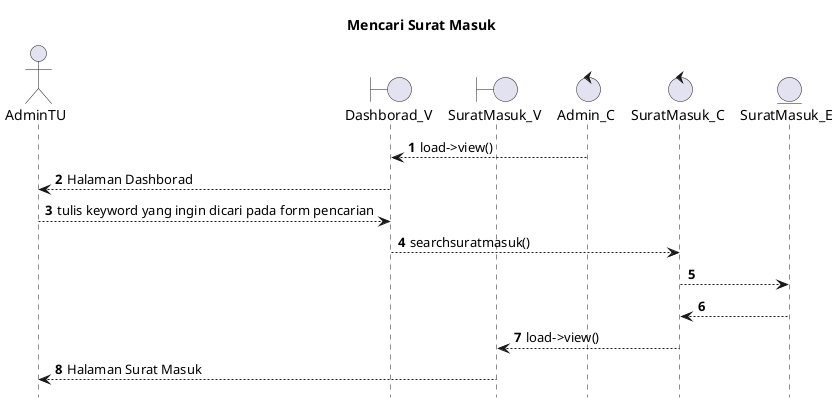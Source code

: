@startuml

autonumber
hide footbox
title Mencari Surat Masuk

Actor AdminTU
boundary Dashborad_V
boundary SuratMasuk_V
control Admin_C
control SuratMasuk_C
Entity SuratMasuk_E

Admin_C --> Dashborad_V: load->view()
Dashborad_V --> AdminTU: Halaman Dashborad
AdminTU --> Dashborad_V: tulis keyword yang ingin dicari pada form pencarian
Dashborad_V --> SuratMasuk_C: searchsuratmasuk()
SuratMasuk_C --> SuratMasuk_E:
    
    SuratMasuk_E --> SuratMasuk_C:
    SuratMasuk_C --> SuratMasuk_V: load->view()
    SuratMasuk_V --> AdminTU: Halaman Surat Masuk

@enduml